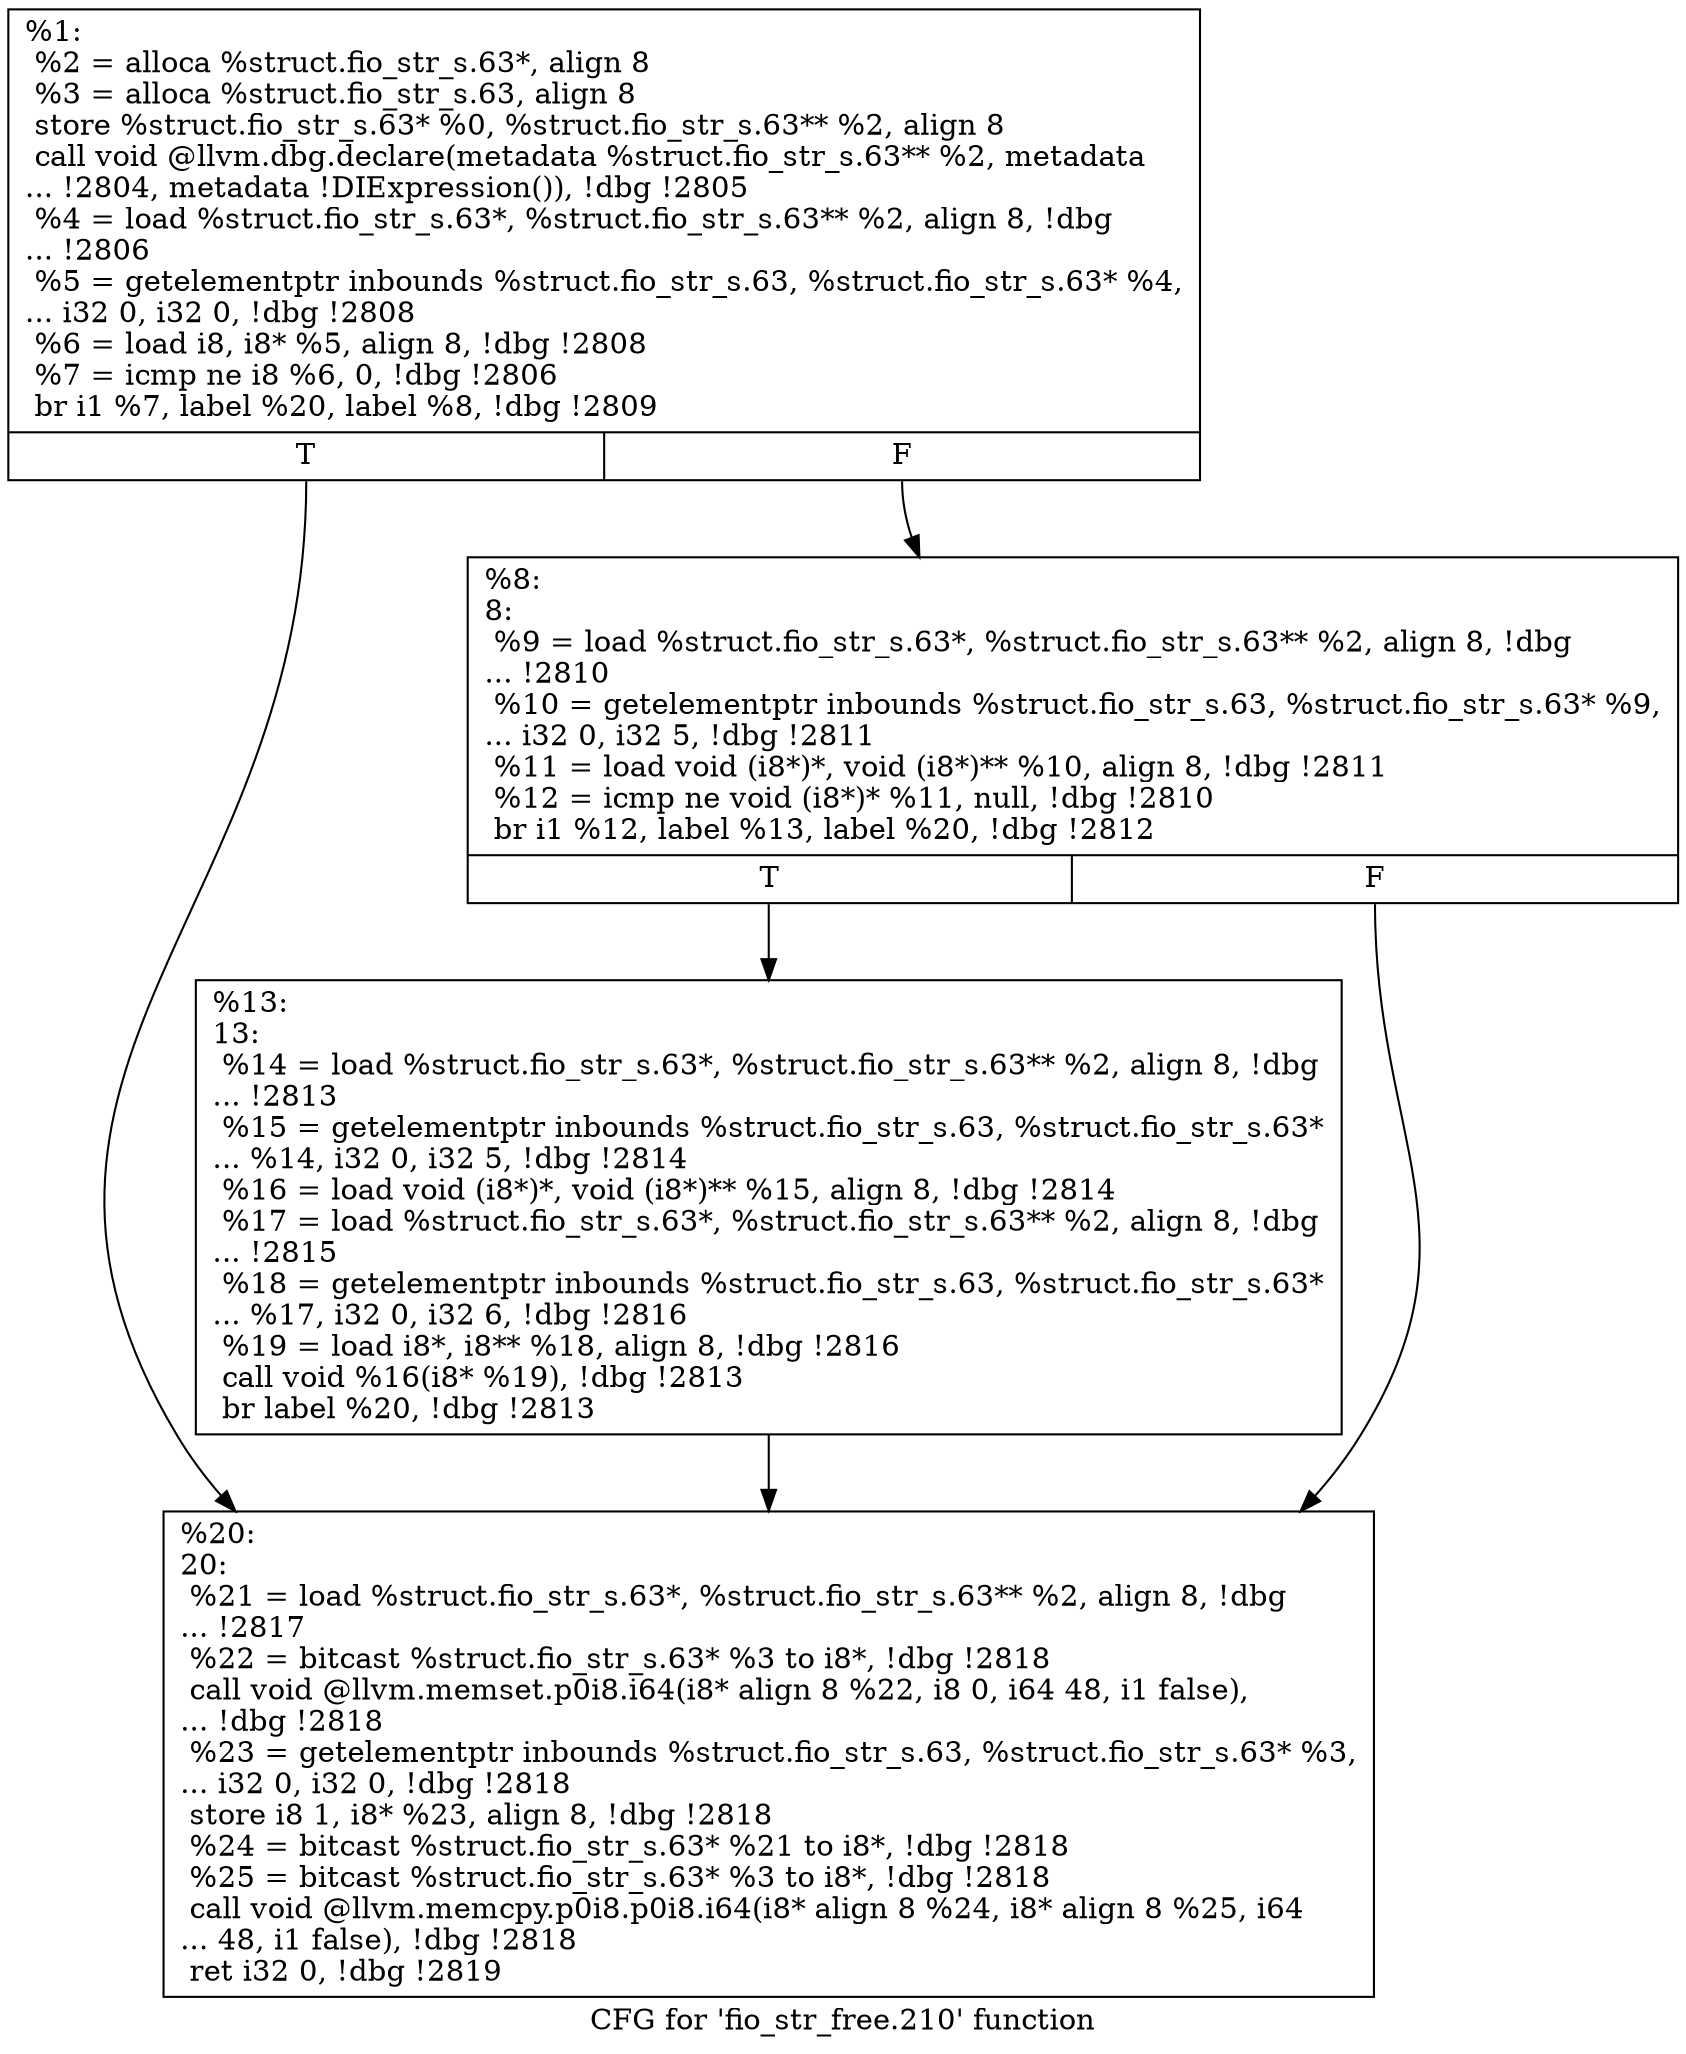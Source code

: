 digraph "CFG for 'fio_str_free.210' function" {
	label="CFG for 'fio_str_free.210' function";

	Node0x5568516c2490 [shape=record,label="{%1:\l  %2 = alloca %struct.fio_str_s.63*, align 8\l  %3 = alloca %struct.fio_str_s.63, align 8\l  store %struct.fio_str_s.63* %0, %struct.fio_str_s.63** %2, align 8\l  call void @llvm.dbg.declare(metadata %struct.fio_str_s.63** %2, metadata\l... !2804, metadata !DIExpression()), !dbg !2805\l  %4 = load %struct.fio_str_s.63*, %struct.fio_str_s.63** %2, align 8, !dbg\l... !2806\l  %5 = getelementptr inbounds %struct.fio_str_s.63, %struct.fio_str_s.63* %4,\l... i32 0, i32 0, !dbg !2808\l  %6 = load i8, i8* %5, align 8, !dbg !2808\l  %7 = icmp ne i8 %6, 0, !dbg !2806\l  br i1 %7, label %20, label %8, !dbg !2809\l|{<s0>T|<s1>F}}"];
	Node0x5568516c2490:s0 -> Node0x5568516c25b0;
	Node0x5568516c2490:s1 -> Node0x5568516c2510;
	Node0x5568516c2510 [shape=record,label="{%8:\l8:                                                \l  %9 = load %struct.fio_str_s.63*, %struct.fio_str_s.63** %2, align 8, !dbg\l... !2810\l  %10 = getelementptr inbounds %struct.fio_str_s.63, %struct.fio_str_s.63* %9,\l... i32 0, i32 5, !dbg !2811\l  %11 = load void (i8*)*, void (i8*)** %10, align 8, !dbg !2811\l  %12 = icmp ne void (i8*)* %11, null, !dbg !2810\l  br i1 %12, label %13, label %20, !dbg !2812\l|{<s0>T|<s1>F}}"];
	Node0x5568516c2510:s0 -> Node0x5568516c2560;
	Node0x5568516c2510:s1 -> Node0x5568516c25b0;
	Node0x5568516c2560 [shape=record,label="{%13:\l13:                                               \l  %14 = load %struct.fio_str_s.63*, %struct.fio_str_s.63** %2, align 8, !dbg\l... !2813\l  %15 = getelementptr inbounds %struct.fio_str_s.63, %struct.fio_str_s.63*\l... %14, i32 0, i32 5, !dbg !2814\l  %16 = load void (i8*)*, void (i8*)** %15, align 8, !dbg !2814\l  %17 = load %struct.fio_str_s.63*, %struct.fio_str_s.63** %2, align 8, !dbg\l... !2815\l  %18 = getelementptr inbounds %struct.fio_str_s.63, %struct.fio_str_s.63*\l... %17, i32 0, i32 6, !dbg !2816\l  %19 = load i8*, i8** %18, align 8, !dbg !2816\l  call void %16(i8* %19), !dbg !2813\l  br label %20, !dbg !2813\l}"];
	Node0x5568516c2560 -> Node0x5568516c25b0;
	Node0x5568516c25b0 [shape=record,label="{%20:\l20:                                               \l  %21 = load %struct.fio_str_s.63*, %struct.fio_str_s.63** %2, align 8, !dbg\l... !2817\l  %22 = bitcast %struct.fio_str_s.63* %3 to i8*, !dbg !2818\l  call void @llvm.memset.p0i8.i64(i8* align 8 %22, i8 0, i64 48, i1 false),\l... !dbg !2818\l  %23 = getelementptr inbounds %struct.fio_str_s.63, %struct.fio_str_s.63* %3,\l... i32 0, i32 0, !dbg !2818\l  store i8 1, i8* %23, align 8, !dbg !2818\l  %24 = bitcast %struct.fio_str_s.63* %21 to i8*, !dbg !2818\l  %25 = bitcast %struct.fio_str_s.63* %3 to i8*, !dbg !2818\l  call void @llvm.memcpy.p0i8.p0i8.i64(i8* align 8 %24, i8* align 8 %25, i64\l... 48, i1 false), !dbg !2818\l  ret i32 0, !dbg !2819\l}"];
}

